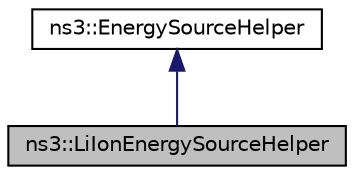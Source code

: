 digraph "ns3::LiIonEnergySourceHelper"
{
 // LATEX_PDF_SIZE
  edge [fontname="Helvetica",fontsize="10",labelfontname="Helvetica",labelfontsize="10"];
  node [fontname="Helvetica",fontsize="10",shape=record];
  Node1 [label="ns3::LiIonEnergySourceHelper",height=0.2,width=0.4,color="black", fillcolor="grey75", style="filled", fontcolor="black",tooltip="Creates a LiIonEnergySource object."];
  Node2 -> Node1 [dir="back",color="midnightblue",fontsize="10",style="solid",fontname="Helvetica"];
  Node2 [label="ns3::EnergySourceHelper",height=0.2,width=0.4,color="black", fillcolor="white", style="filled",URL="$classns3_1_1_energy_source_helper.html",tooltip="Creates EnergySource objects."];
}
